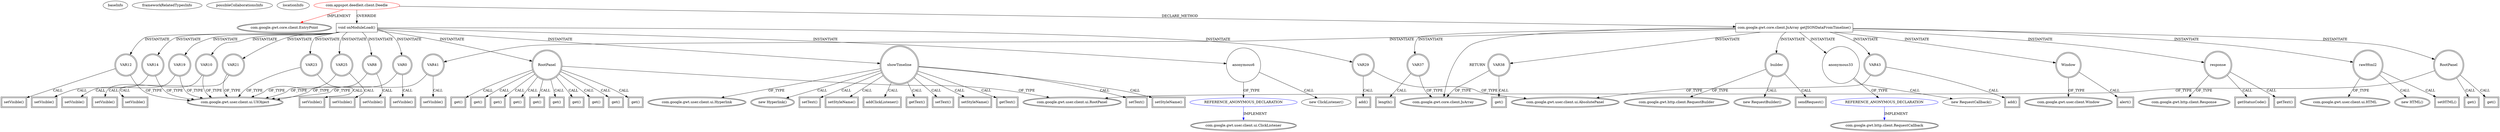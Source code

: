 digraph {
baseInfo[graphId=890,category="extension_graph",isAnonymous=false,possibleRelation=true]
frameworkRelatedTypesInfo[0="com.google.gwt.core.client.EntryPoint"]
possibleCollaborationsInfo[0="890~OVERRIDING_METHOD_DECLARATION-INSTANTIATION-~com.google.gwt.core.client.EntryPoint ~com.google.gwt.user.client.ui.ClickListener ~false~true",1="890~CLIENT_METHOD_DECLARATION-INSTANTIATION-~com.google.gwt.core.client.EntryPoint ~com.google.gwt.http.client.RequestCallback ~false~true"]
locationInfo[projectName="bohdaq-DeedleJSON",filePath="/bohdaq-DeedleJSON/DeedleJSON-master/src/com/appspot/deedleit/client/Deedle.java",contextSignature="Deedle",graphId="890"]
0[label="com.appspot.deedleit.client.Deedle",vertexType="ROOT_CLIENT_CLASS_DECLARATION",isFrameworkType=false,color=red]
1[label="com.google.gwt.core.client.EntryPoint",vertexType="FRAMEWORK_INTERFACE_TYPE",isFrameworkType=true,peripheries=2]
2[label="void onModuleLoad()",vertexType="OVERRIDING_METHOD_DECLARATION",isFrameworkType=false,shape=box]
3[label="VAR0",vertexType="VARIABLE_EXPRESION",isFrameworkType=true,peripheries=2,shape=circle]
5[label="com.google.gwt.user.client.ui.UIObject",vertexType="FRAMEWORK_CLASS_TYPE",isFrameworkType=true,peripheries=2]
4[label="setVisible()",vertexType="INSIDE_CALL",isFrameworkType=true,peripheries=2,shape=box]
6[label="RootPanel",vertexType="VARIABLE_EXPRESION",isFrameworkType=true,peripheries=2,shape=circle]
8[label="com.google.gwt.user.client.ui.RootPanel",vertexType="FRAMEWORK_CLASS_TYPE",isFrameworkType=true,peripheries=2]
7[label="get()",vertexType="INSIDE_CALL",isFrameworkType=true,peripheries=2,shape=box]
10[label="showTimeline",vertexType="VARIABLE_EXPRESION",isFrameworkType=true,peripheries=2,shape=circle]
11[label="com.google.gwt.user.client.ui.Hyperlink",vertexType="FRAMEWORK_CLASS_TYPE",isFrameworkType=true,peripheries=2]
9[label="new Hyperlink()",vertexType="CONSTRUCTOR_CALL",isFrameworkType=true,peripheries=2]
13[label="setText()",vertexType="INSIDE_CALL",isFrameworkType=true,peripheries=2,shape=box]
15[label="setStyleName()",vertexType="INSIDE_CALL",isFrameworkType=true,peripheries=2,shape=box]
17[label="addClickListener()",vertexType="INSIDE_CALL",isFrameworkType=true,peripheries=2,shape=box]
19[label="anonymous6",vertexType="VARIABLE_EXPRESION",isFrameworkType=false,shape=circle]
20[label="REFERENCE_ANONYMOUS_DECLARATION",vertexType="REFERENCE_ANONYMOUS_DECLARATION",isFrameworkType=false,color=blue]
21[label="com.google.gwt.user.client.ui.ClickListener",vertexType="FRAMEWORK_INTERFACE_TYPE",isFrameworkType=true,peripheries=2]
18[label="new ClickListener()",vertexType="CONSTRUCTOR_CALL",isFrameworkType=false]
23[label="getText()",vertexType="INSIDE_CALL",isFrameworkType=true,peripheries=2,shape=box]
24[label="VAR8",vertexType="VARIABLE_EXPRESION",isFrameworkType=true,peripheries=2,shape=circle]
25[label="setVisible()",vertexType="INSIDE_CALL",isFrameworkType=true,peripheries=2,shape=box]
28[label="get()",vertexType="INSIDE_CALL",isFrameworkType=true,peripheries=2,shape=box]
29[label="VAR10",vertexType="VARIABLE_EXPRESION",isFrameworkType=true,peripheries=2,shape=circle]
30[label="setVisible()",vertexType="INSIDE_CALL",isFrameworkType=true,peripheries=2,shape=box]
33[label="get()",vertexType="INSIDE_CALL",isFrameworkType=true,peripheries=2,shape=box]
34[label="VAR12",vertexType="VARIABLE_EXPRESION",isFrameworkType=true,peripheries=2,shape=circle]
35[label="setVisible()",vertexType="INSIDE_CALL",isFrameworkType=true,peripheries=2,shape=box]
38[label="get()",vertexType="INSIDE_CALL",isFrameworkType=true,peripheries=2,shape=box]
39[label="VAR14",vertexType="VARIABLE_EXPRESION",isFrameworkType=true,peripheries=2,shape=circle]
40[label="setVisible()",vertexType="INSIDE_CALL",isFrameworkType=true,peripheries=2,shape=box]
43[label="get()",vertexType="INSIDE_CALL",isFrameworkType=true,peripheries=2,shape=box]
45[label="setText()",vertexType="INSIDE_CALL",isFrameworkType=true,peripheries=2,shape=box]
47[label="setStyleName()",vertexType="INSIDE_CALL",isFrameworkType=true,peripheries=2,shape=box]
49[label="getText()",vertexType="INSIDE_CALL",isFrameworkType=true,peripheries=2,shape=box]
50[label="VAR19",vertexType="VARIABLE_EXPRESION",isFrameworkType=true,peripheries=2,shape=circle]
51[label="setVisible()",vertexType="INSIDE_CALL",isFrameworkType=true,peripheries=2,shape=box]
54[label="get()",vertexType="INSIDE_CALL",isFrameworkType=true,peripheries=2,shape=box]
55[label="VAR21",vertexType="VARIABLE_EXPRESION",isFrameworkType=true,peripheries=2,shape=circle]
56[label="setVisible()",vertexType="INSIDE_CALL",isFrameworkType=true,peripheries=2,shape=box]
59[label="get()",vertexType="INSIDE_CALL",isFrameworkType=true,peripheries=2,shape=box]
60[label="VAR23",vertexType="VARIABLE_EXPRESION",isFrameworkType=true,peripheries=2,shape=circle]
61[label="setVisible()",vertexType="INSIDE_CALL",isFrameworkType=true,peripheries=2,shape=box]
64[label="get()",vertexType="INSIDE_CALL",isFrameworkType=true,peripheries=2,shape=box]
65[label="VAR25",vertexType="VARIABLE_EXPRESION",isFrameworkType=true,peripheries=2,shape=circle]
66[label="setVisible()",vertexType="INSIDE_CALL",isFrameworkType=true,peripheries=2,shape=box]
69[label="get()",vertexType="INSIDE_CALL",isFrameworkType=true,peripheries=2,shape=box]
71[label="setText()",vertexType="INSIDE_CALL",isFrameworkType=true,peripheries=2,shape=box]
73[label="setStyleName()",vertexType="INSIDE_CALL",isFrameworkType=true,peripheries=2,shape=box]
74[label="VAR29",vertexType="VARIABLE_EXPRESION",isFrameworkType=true,peripheries=2,shape=circle]
76[label="com.google.gwt.user.client.ui.AbsolutePanel",vertexType="FRAMEWORK_CLASS_TYPE",isFrameworkType=true,peripheries=2]
75[label="add()",vertexType="INSIDE_CALL",isFrameworkType=true,peripheries=2,shape=box]
78[label="get()",vertexType="INSIDE_CALL",isFrameworkType=true,peripheries=2,shape=box]
79[label="com.google.gwt.core.client.JsArray getJSONDataFromTimeline()",vertexType="CLIENT_METHOD_DECLARATION",isFrameworkType=false,shape=box]
80[label="com.google.gwt.core.client.JsArray",vertexType="FRAMEWORK_CLASS_TYPE",isFrameworkType=true,peripheries=2]
82[label="builder",vertexType="VARIABLE_EXPRESION",isFrameworkType=true,peripheries=2,shape=circle]
83[label="com.google.gwt.http.client.RequestBuilder",vertexType="FRAMEWORK_CLASS_TYPE",isFrameworkType=true,peripheries=2]
81[label="new RequestBuilder()",vertexType="CONSTRUCTOR_CALL",isFrameworkType=true,peripheries=2]
85[label="sendRequest()",vertexType="INSIDE_CALL",isFrameworkType=true,peripheries=2,shape=box]
87[label="anonymous33",vertexType="VARIABLE_EXPRESION",isFrameworkType=false,shape=circle]
88[label="REFERENCE_ANONYMOUS_DECLARATION",vertexType="REFERENCE_ANONYMOUS_DECLARATION",isFrameworkType=false,color=blue]
89[label="com.google.gwt.http.client.RequestCallback",vertexType="FRAMEWORK_INTERFACE_TYPE",isFrameworkType=true,peripheries=2]
86[label="new RequestCallback()",vertexType="CONSTRUCTOR_CALL",isFrameworkType=false]
90[label="Window",vertexType="VARIABLE_EXPRESION",isFrameworkType=true,peripheries=2,shape=circle]
92[label="com.google.gwt.user.client.Window",vertexType="FRAMEWORK_CLASS_TYPE",isFrameworkType=true,peripheries=2]
91[label="alert()",vertexType="INSIDE_CALL",isFrameworkType=true,peripheries=2,shape=box]
93[label="response",vertexType="VARIABLE_EXPRESION",isFrameworkType=true,peripheries=2,shape=circle]
95[label="com.google.gwt.http.client.Response",vertexType="FRAMEWORK_CLASS_TYPE",isFrameworkType=true,peripheries=2]
94[label="getStatusCode()",vertexType="INSIDE_CALL",isFrameworkType=true,peripheries=2,shape=box]
97[label="getText()",vertexType="INSIDE_CALL",isFrameworkType=true,peripheries=2,shape=box]
98[label="VAR37",vertexType="VARIABLE_EXPRESION",isFrameworkType=true,peripheries=2,shape=circle]
99[label="length()",vertexType="INSIDE_CALL",isFrameworkType=true,peripheries=2,shape=box]
101[label="VAR38",vertexType="VARIABLE_EXPRESION",isFrameworkType=true,peripheries=2,shape=circle]
102[label="get()",vertexType="INSIDE_CALL",isFrameworkType=true,peripheries=2,shape=box]
105[label="rawHtml2",vertexType="VARIABLE_EXPRESION",isFrameworkType=true,peripheries=2,shape=circle]
106[label="com.google.gwt.user.client.ui.HTML",vertexType="FRAMEWORK_CLASS_TYPE",isFrameworkType=true,peripheries=2]
104[label="new HTML()",vertexType="CONSTRUCTOR_CALL",isFrameworkType=true,peripheries=2]
108[label="setHTML()",vertexType="INSIDE_CALL",isFrameworkType=true,peripheries=2,shape=box]
109[label="VAR41",vertexType="VARIABLE_EXPRESION",isFrameworkType=true,peripheries=2,shape=circle]
110[label="setVisible()",vertexType="INSIDE_CALL",isFrameworkType=true,peripheries=2,shape=box]
112[label="RootPanel",vertexType="VARIABLE_EXPRESION",isFrameworkType=true,peripheries=2,shape=circle]
113[label="get()",vertexType="INSIDE_CALL",isFrameworkType=true,peripheries=2,shape=box]
115[label="VAR43",vertexType="VARIABLE_EXPRESION",isFrameworkType=true,peripheries=2,shape=circle]
116[label="add()",vertexType="INSIDE_CALL",isFrameworkType=true,peripheries=2,shape=box]
119[label="get()",vertexType="INSIDE_CALL",isFrameworkType=true,peripheries=2,shape=box]
0->1[label="IMPLEMENT",color=red]
0->2[label="OVERRIDE"]
2->3[label="INSTANTIATE"]
3->5[label="OF_TYPE"]
3->4[label="CALL"]
2->6[label="INSTANTIATE"]
6->8[label="OF_TYPE"]
6->7[label="CALL"]
2->10[label="INSTANTIATE"]
10->11[label="OF_TYPE"]
10->9[label="CALL"]
10->13[label="CALL"]
10->15[label="CALL"]
10->17[label="CALL"]
2->19[label="INSTANTIATE"]
20->21[label="IMPLEMENT",color=blue]
19->20[label="OF_TYPE"]
19->18[label="CALL"]
10->23[label="CALL"]
2->24[label="INSTANTIATE"]
24->5[label="OF_TYPE"]
24->25[label="CALL"]
6->28[label="CALL"]
2->29[label="INSTANTIATE"]
29->5[label="OF_TYPE"]
29->30[label="CALL"]
6->33[label="CALL"]
2->34[label="INSTANTIATE"]
34->5[label="OF_TYPE"]
34->35[label="CALL"]
6->38[label="CALL"]
2->39[label="INSTANTIATE"]
39->5[label="OF_TYPE"]
39->40[label="CALL"]
6->43[label="CALL"]
10->45[label="CALL"]
10->47[label="CALL"]
10->49[label="CALL"]
2->50[label="INSTANTIATE"]
50->5[label="OF_TYPE"]
50->51[label="CALL"]
6->54[label="CALL"]
2->55[label="INSTANTIATE"]
55->5[label="OF_TYPE"]
55->56[label="CALL"]
6->59[label="CALL"]
2->60[label="INSTANTIATE"]
60->5[label="OF_TYPE"]
60->61[label="CALL"]
6->64[label="CALL"]
2->65[label="INSTANTIATE"]
65->5[label="OF_TYPE"]
65->66[label="CALL"]
6->69[label="CALL"]
10->71[label="CALL"]
10->73[label="CALL"]
2->74[label="INSTANTIATE"]
74->76[label="OF_TYPE"]
74->75[label="CALL"]
6->78[label="CALL"]
0->79[label="DECLARE_METHOD"]
79->80[label="RETURN"]
79->82[label="INSTANTIATE"]
82->83[label="OF_TYPE"]
82->81[label="CALL"]
82->85[label="CALL"]
79->87[label="INSTANTIATE"]
88->89[label="IMPLEMENT",color=blue]
87->88[label="OF_TYPE"]
87->86[label="CALL"]
79->90[label="INSTANTIATE"]
90->92[label="OF_TYPE"]
90->91[label="CALL"]
79->93[label="INSTANTIATE"]
93->95[label="OF_TYPE"]
93->94[label="CALL"]
93->97[label="CALL"]
79->98[label="INSTANTIATE"]
98->80[label="OF_TYPE"]
98->99[label="CALL"]
79->101[label="INSTANTIATE"]
101->80[label="OF_TYPE"]
101->102[label="CALL"]
79->105[label="INSTANTIATE"]
105->106[label="OF_TYPE"]
105->104[label="CALL"]
105->108[label="CALL"]
79->109[label="INSTANTIATE"]
109->5[label="OF_TYPE"]
109->110[label="CALL"]
79->112[label="INSTANTIATE"]
112->8[label="OF_TYPE"]
112->113[label="CALL"]
79->115[label="INSTANTIATE"]
115->76[label="OF_TYPE"]
115->116[label="CALL"]
112->119[label="CALL"]
}
